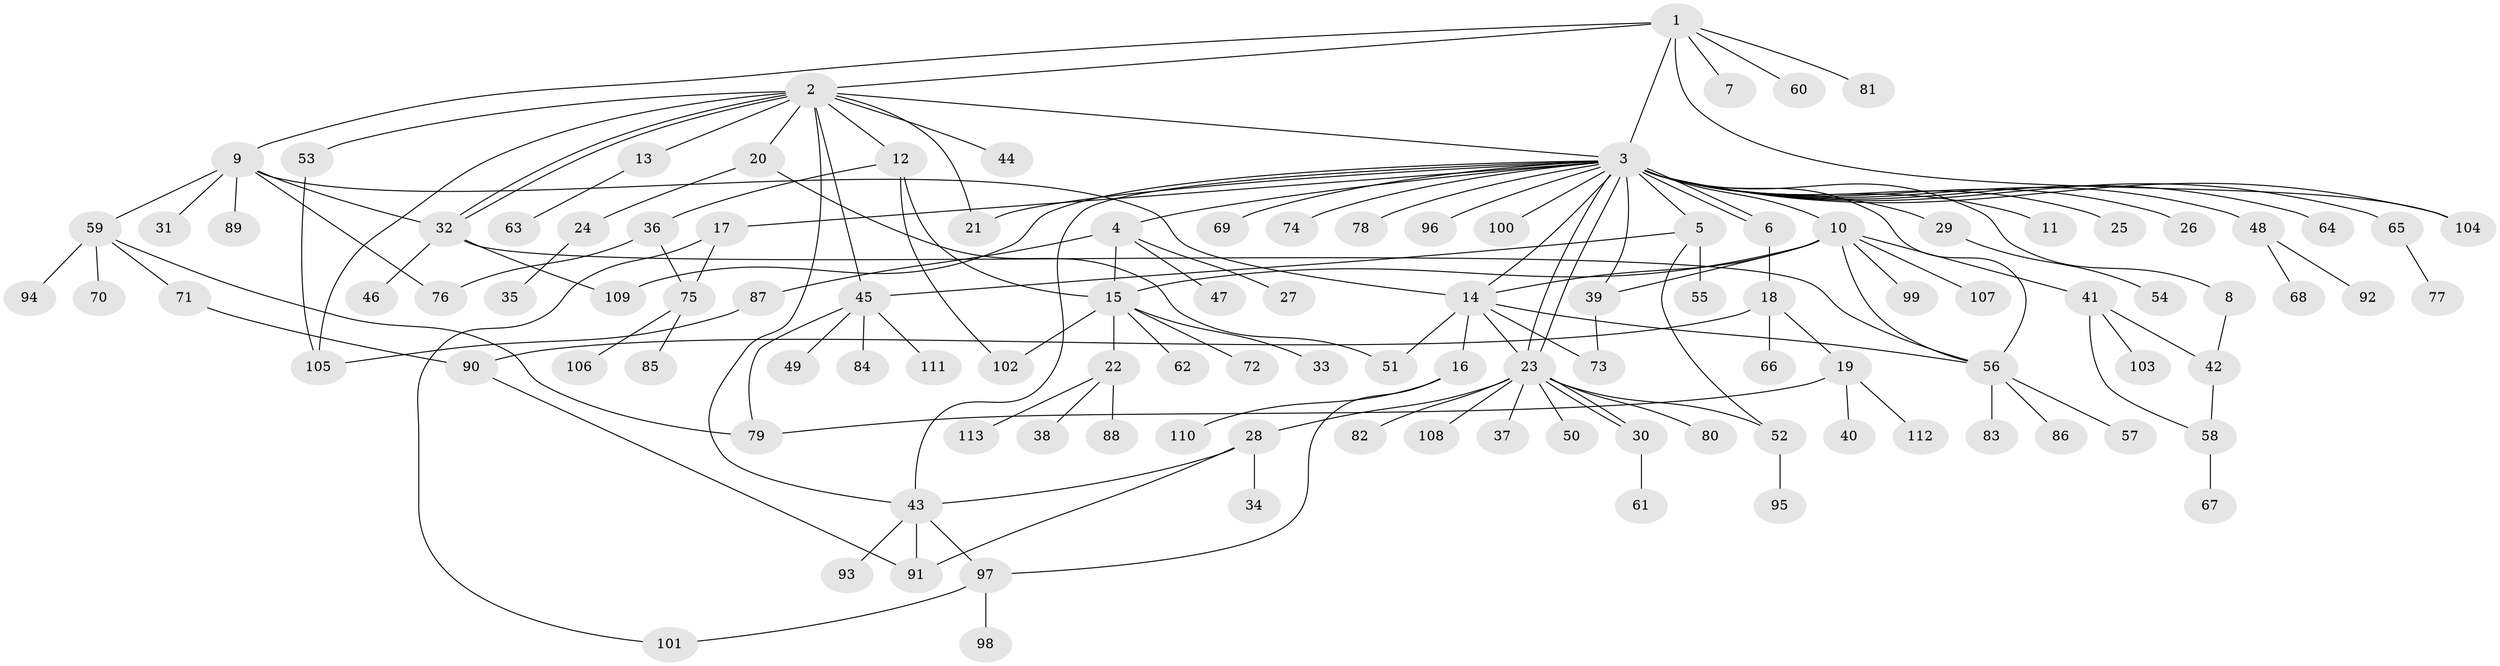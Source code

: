 // coarse degree distribution, {6: 0.06097560975609756, 13: 0.012195121951219513, 28: 0.012195121951219513, 5: 0.04878048780487805, 3: 0.0975609756097561, 1: 0.5487804878048781, 2: 0.14634146341463414, 12: 0.012195121951219513, 7: 0.012195121951219513, 11: 0.012195121951219513, 4: 0.036585365853658534}
// Generated by graph-tools (version 1.1) at 2025/23/03/03/25 07:23:54]
// undirected, 113 vertices, 150 edges
graph export_dot {
graph [start="1"]
  node [color=gray90,style=filled];
  1;
  2;
  3;
  4;
  5;
  6;
  7;
  8;
  9;
  10;
  11;
  12;
  13;
  14;
  15;
  16;
  17;
  18;
  19;
  20;
  21;
  22;
  23;
  24;
  25;
  26;
  27;
  28;
  29;
  30;
  31;
  32;
  33;
  34;
  35;
  36;
  37;
  38;
  39;
  40;
  41;
  42;
  43;
  44;
  45;
  46;
  47;
  48;
  49;
  50;
  51;
  52;
  53;
  54;
  55;
  56;
  57;
  58;
  59;
  60;
  61;
  62;
  63;
  64;
  65;
  66;
  67;
  68;
  69;
  70;
  71;
  72;
  73;
  74;
  75;
  76;
  77;
  78;
  79;
  80;
  81;
  82;
  83;
  84;
  85;
  86;
  87;
  88;
  89;
  90;
  91;
  92;
  93;
  94;
  95;
  96;
  97;
  98;
  99;
  100;
  101;
  102;
  103;
  104;
  105;
  106;
  107;
  108;
  109;
  110;
  111;
  112;
  113;
  1 -- 2;
  1 -- 3;
  1 -- 7;
  1 -- 9;
  1 -- 60;
  1 -- 81;
  1 -- 104;
  2 -- 3;
  2 -- 12;
  2 -- 13;
  2 -- 20;
  2 -- 21;
  2 -- 32;
  2 -- 32;
  2 -- 43;
  2 -- 44;
  2 -- 45;
  2 -- 53;
  2 -- 105;
  3 -- 4;
  3 -- 5;
  3 -- 6;
  3 -- 6;
  3 -- 8;
  3 -- 10;
  3 -- 11;
  3 -- 14;
  3 -- 17;
  3 -- 21;
  3 -- 23;
  3 -- 23;
  3 -- 25;
  3 -- 26;
  3 -- 29;
  3 -- 39;
  3 -- 43;
  3 -- 48;
  3 -- 56;
  3 -- 64;
  3 -- 65;
  3 -- 69;
  3 -- 74;
  3 -- 78;
  3 -- 96;
  3 -- 100;
  3 -- 104;
  3 -- 109;
  4 -- 15;
  4 -- 27;
  4 -- 47;
  4 -- 87;
  5 -- 45;
  5 -- 52;
  5 -- 55;
  6 -- 18;
  8 -- 42;
  9 -- 14;
  9 -- 31;
  9 -- 32;
  9 -- 59;
  9 -- 76;
  9 -- 89;
  10 -- 14;
  10 -- 15;
  10 -- 39;
  10 -- 41;
  10 -- 56;
  10 -- 99;
  10 -- 107;
  12 -- 15;
  12 -- 36;
  12 -- 102;
  13 -- 63;
  14 -- 16;
  14 -- 23;
  14 -- 51;
  14 -- 56;
  14 -- 73;
  15 -- 22;
  15 -- 33;
  15 -- 62;
  15 -- 72;
  15 -- 102;
  16 -- 97;
  16 -- 110;
  17 -- 75;
  17 -- 101;
  18 -- 19;
  18 -- 66;
  18 -- 90;
  19 -- 40;
  19 -- 79;
  19 -- 112;
  20 -- 24;
  20 -- 51;
  22 -- 38;
  22 -- 88;
  22 -- 113;
  23 -- 28;
  23 -- 30;
  23 -- 30;
  23 -- 37;
  23 -- 50;
  23 -- 52;
  23 -- 80;
  23 -- 82;
  23 -- 108;
  24 -- 35;
  28 -- 34;
  28 -- 43;
  28 -- 91;
  29 -- 54;
  30 -- 61;
  32 -- 46;
  32 -- 56;
  32 -- 109;
  36 -- 75;
  36 -- 76;
  39 -- 73;
  41 -- 42;
  41 -- 58;
  41 -- 103;
  42 -- 58;
  43 -- 91;
  43 -- 93;
  43 -- 97;
  45 -- 49;
  45 -- 79;
  45 -- 84;
  45 -- 111;
  48 -- 68;
  48 -- 92;
  52 -- 95;
  53 -- 105;
  56 -- 57;
  56 -- 83;
  56 -- 86;
  58 -- 67;
  59 -- 70;
  59 -- 71;
  59 -- 79;
  59 -- 94;
  65 -- 77;
  71 -- 90;
  75 -- 85;
  75 -- 106;
  87 -- 105;
  90 -- 91;
  97 -- 98;
  97 -- 101;
}
